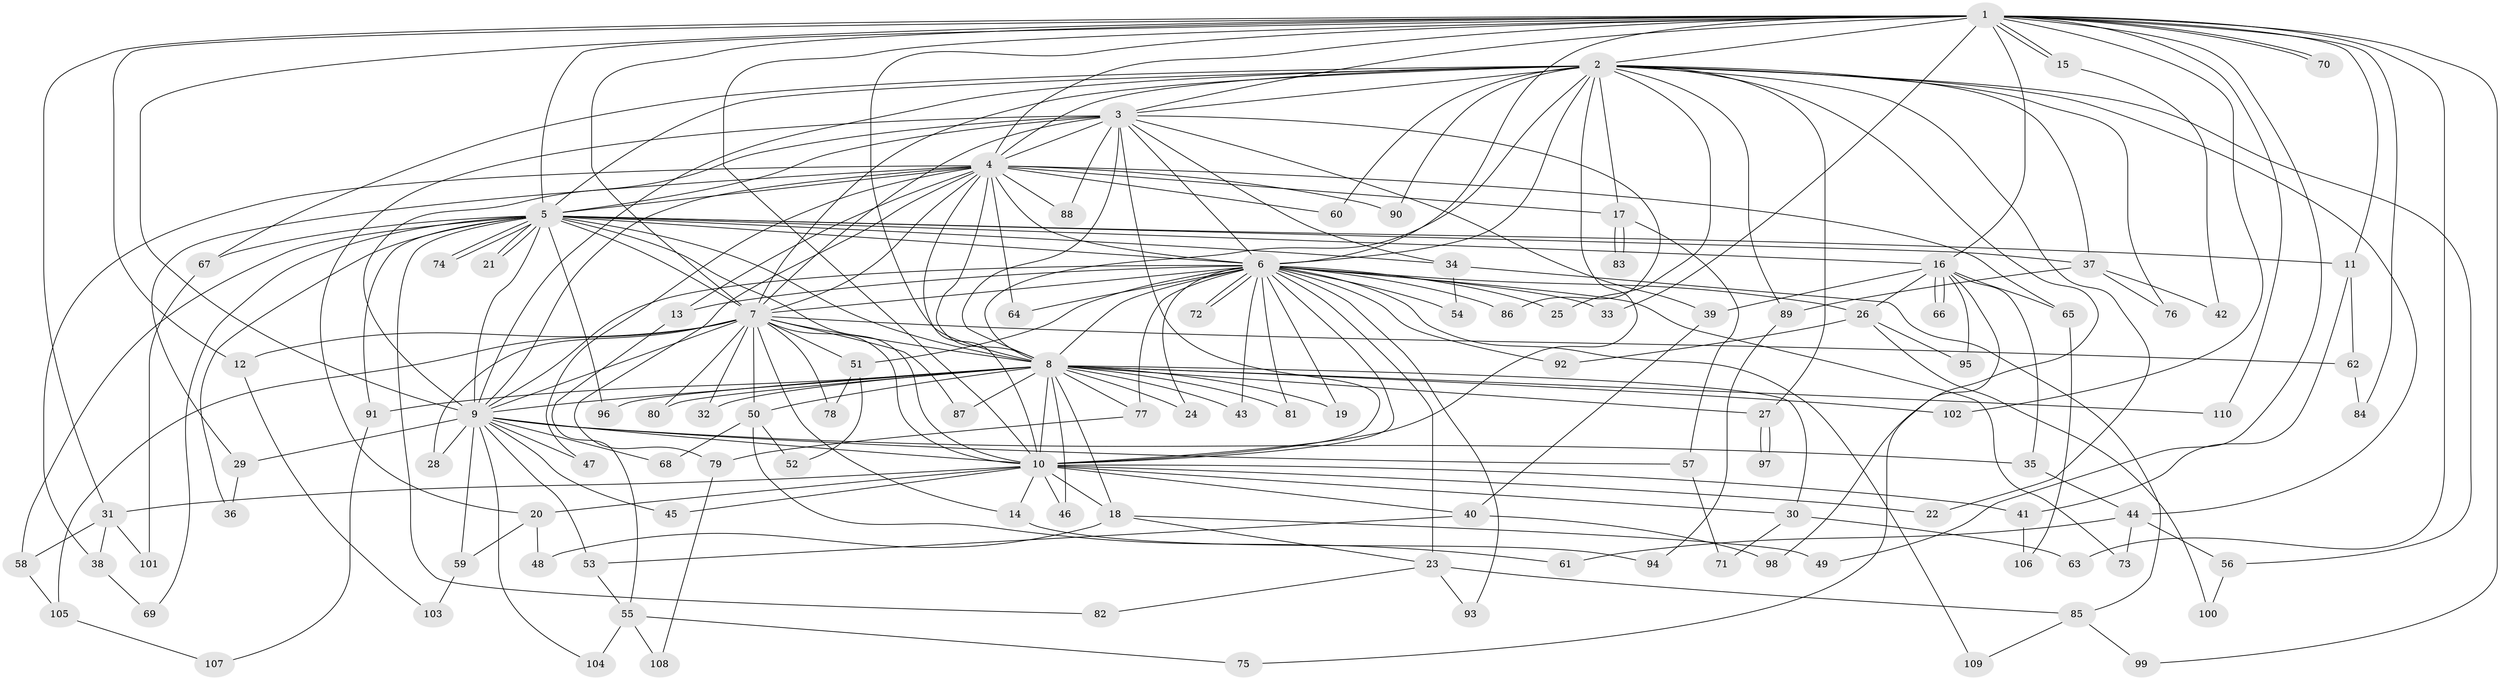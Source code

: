 // coarse degree distribution, {14: 0.02857142857142857, 16: 0.05714285714285714, 15: 0.02857142857142857, 12: 0.02857142857142857, 11: 0.02857142857142857, 21: 0.02857142857142857, 13: 0.02857142857142857, 7: 0.11428571428571428, 6: 0.08571428571428572, 4: 0.14285714285714285, 5: 0.17142857142857143, 8: 0.02857142857142857, 9: 0.02857142857142857, 3: 0.11428571428571428, 1: 0.08571428571428572}
// Generated by graph-tools (version 1.1) at 2025/49/03/04/25 22:49:35]
// undirected, 110 vertices, 245 edges
graph export_dot {
  node [color=gray90,style=filled];
  1;
  2;
  3;
  4;
  5;
  6;
  7;
  8;
  9;
  10;
  11;
  12;
  13;
  14;
  15;
  16;
  17;
  18;
  19;
  20;
  21;
  22;
  23;
  24;
  25;
  26;
  27;
  28;
  29;
  30;
  31;
  32;
  33;
  34;
  35;
  36;
  37;
  38;
  39;
  40;
  41;
  42;
  43;
  44;
  45;
  46;
  47;
  48;
  49;
  50;
  51;
  52;
  53;
  54;
  55;
  56;
  57;
  58;
  59;
  60;
  61;
  62;
  63;
  64;
  65;
  66;
  67;
  68;
  69;
  70;
  71;
  72;
  73;
  74;
  75;
  76;
  77;
  78;
  79;
  80;
  81;
  82;
  83;
  84;
  85;
  86;
  87;
  88;
  89;
  90;
  91;
  92;
  93;
  94;
  95;
  96;
  97;
  98;
  99;
  100;
  101;
  102;
  103;
  104;
  105;
  106;
  107;
  108;
  109;
  110;
  1 -- 2;
  1 -- 3;
  1 -- 4;
  1 -- 5;
  1 -- 6;
  1 -- 7;
  1 -- 8;
  1 -- 9;
  1 -- 10;
  1 -- 11;
  1 -- 12;
  1 -- 15;
  1 -- 15;
  1 -- 16;
  1 -- 31;
  1 -- 33;
  1 -- 49;
  1 -- 63;
  1 -- 70;
  1 -- 70;
  1 -- 84;
  1 -- 99;
  1 -- 102;
  1 -- 110;
  2 -- 3;
  2 -- 4;
  2 -- 5;
  2 -- 6;
  2 -- 7;
  2 -- 8;
  2 -- 9;
  2 -- 10;
  2 -- 17;
  2 -- 22;
  2 -- 25;
  2 -- 27;
  2 -- 37;
  2 -- 44;
  2 -- 56;
  2 -- 60;
  2 -- 67;
  2 -- 76;
  2 -- 89;
  2 -- 90;
  2 -- 98;
  3 -- 4;
  3 -- 5;
  3 -- 6;
  3 -- 7;
  3 -- 8;
  3 -- 9;
  3 -- 10;
  3 -- 20;
  3 -- 34;
  3 -- 39;
  3 -- 86;
  3 -- 88;
  4 -- 5;
  4 -- 6;
  4 -- 7;
  4 -- 8;
  4 -- 9;
  4 -- 10;
  4 -- 13;
  4 -- 17;
  4 -- 29;
  4 -- 38;
  4 -- 47;
  4 -- 60;
  4 -- 64;
  4 -- 65;
  4 -- 79;
  4 -- 88;
  4 -- 90;
  5 -- 6;
  5 -- 7;
  5 -- 8;
  5 -- 9;
  5 -- 10;
  5 -- 11;
  5 -- 16;
  5 -- 21;
  5 -- 21;
  5 -- 34;
  5 -- 36;
  5 -- 37;
  5 -- 58;
  5 -- 67;
  5 -- 69;
  5 -- 74;
  5 -- 74;
  5 -- 82;
  5 -- 91;
  5 -- 96;
  6 -- 7;
  6 -- 8;
  6 -- 9;
  6 -- 10;
  6 -- 13;
  6 -- 19;
  6 -- 23;
  6 -- 24;
  6 -- 25;
  6 -- 26;
  6 -- 33;
  6 -- 43;
  6 -- 51;
  6 -- 54;
  6 -- 64;
  6 -- 72;
  6 -- 72;
  6 -- 73;
  6 -- 77;
  6 -- 81;
  6 -- 86;
  6 -- 92;
  6 -- 93;
  6 -- 109;
  7 -- 8;
  7 -- 9;
  7 -- 10;
  7 -- 12;
  7 -- 14;
  7 -- 28;
  7 -- 32;
  7 -- 50;
  7 -- 51;
  7 -- 62;
  7 -- 78;
  7 -- 80;
  7 -- 87;
  7 -- 105;
  8 -- 9;
  8 -- 10;
  8 -- 18;
  8 -- 19;
  8 -- 24;
  8 -- 27;
  8 -- 30;
  8 -- 32;
  8 -- 43;
  8 -- 46;
  8 -- 50;
  8 -- 77;
  8 -- 80;
  8 -- 81;
  8 -- 87;
  8 -- 91;
  8 -- 96;
  8 -- 102;
  8 -- 110;
  9 -- 10;
  9 -- 28;
  9 -- 29;
  9 -- 35;
  9 -- 45;
  9 -- 47;
  9 -- 53;
  9 -- 57;
  9 -- 59;
  9 -- 68;
  9 -- 104;
  10 -- 14;
  10 -- 18;
  10 -- 20;
  10 -- 22;
  10 -- 30;
  10 -- 31;
  10 -- 40;
  10 -- 41;
  10 -- 45;
  10 -- 46;
  11 -- 41;
  11 -- 62;
  12 -- 103;
  13 -- 55;
  14 -- 94;
  15 -- 42;
  16 -- 26;
  16 -- 35;
  16 -- 39;
  16 -- 65;
  16 -- 66;
  16 -- 66;
  16 -- 75;
  16 -- 95;
  17 -- 57;
  17 -- 83;
  17 -- 83;
  18 -- 23;
  18 -- 48;
  18 -- 49;
  20 -- 48;
  20 -- 59;
  23 -- 82;
  23 -- 85;
  23 -- 93;
  26 -- 92;
  26 -- 95;
  26 -- 100;
  27 -- 97;
  27 -- 97;
  29 -- 36;
  30 -- 63;
  30 -- 71;
  31 -- 38;
  31 -- 58;
  31 -- 101;
  34 -- 54;
  34 -- 85;
  35 -- 44;
  37 -- 42;
  37 -- 76;
  37 -- 89;
  38 -- 69;
  39 -- 40;
  40 -- 53;
  40 -- 98;
  41 -- 106;
  44 -- 56;
  44 -- 61;
  44 -- 73;
  50 -- 52;
  50 -- 61;
  50 -- 68;
  51 -- 52;
  51 -- 78;
  53 -- 55;
  55 -- 75;
  55 -- 104;
  55 -- 108;
  56 -- 100;
  57 -- 71;
  58 -- 105;
  59 -- 103;
  62 -- 84;
  65 -- 106;
  67 -- 101;
  77 -- 79;
  79 -- 108;
  85 -- 99;
  85 -- 109;
  89 -- 94;
  91 -- 107;
  105 -- 107;
}
